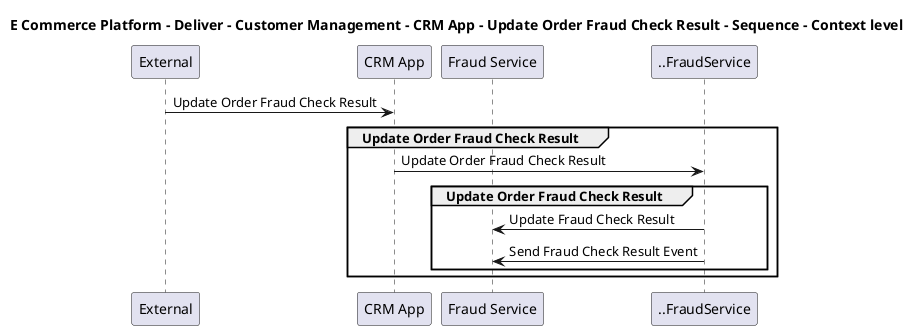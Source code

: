 @startuml

title E Commerce Platform - Deliver - Customer Management - CRM App - Update Order Fraud Check Result - Sequence - Context level

participant "External" as C4InterFlow.SoftwareSystems.ExternalSystem
participant "CRM App" as ECommercePlatform.Deliver.CustomerManagement.SoftwareSystems.CRMApp
participant "Fraud Service" as ECommercePlatform.Deliver.FraudManagement.SoftwareSystems.FraudService

C4InterFlow.SoftwareSystems.ExternalSystem -> ECommercePlatform.Deliver.CustomerManagement.SoftwareSystems.CRMApp : Update Order Fraud Check Result
group Update Order Fraud Check Result
ECommercePlatform.Deliver.CustomerManagement.SoftwareSystems.CRMApp -> ..FraudService : Update Order Fraud Check Result
group Update Order Fraud Check Result
..FraudService -> ECommercePlatform.Deliver.FraudManagement.SoftwareSystems.FraudService : Update Fraud Check Result
..FraudService -> ECommercePlatform.Deliver.FraudManagement.SoftwareSystems.FraudService : Send Fraud Check Result Event
end
end


@enduml
